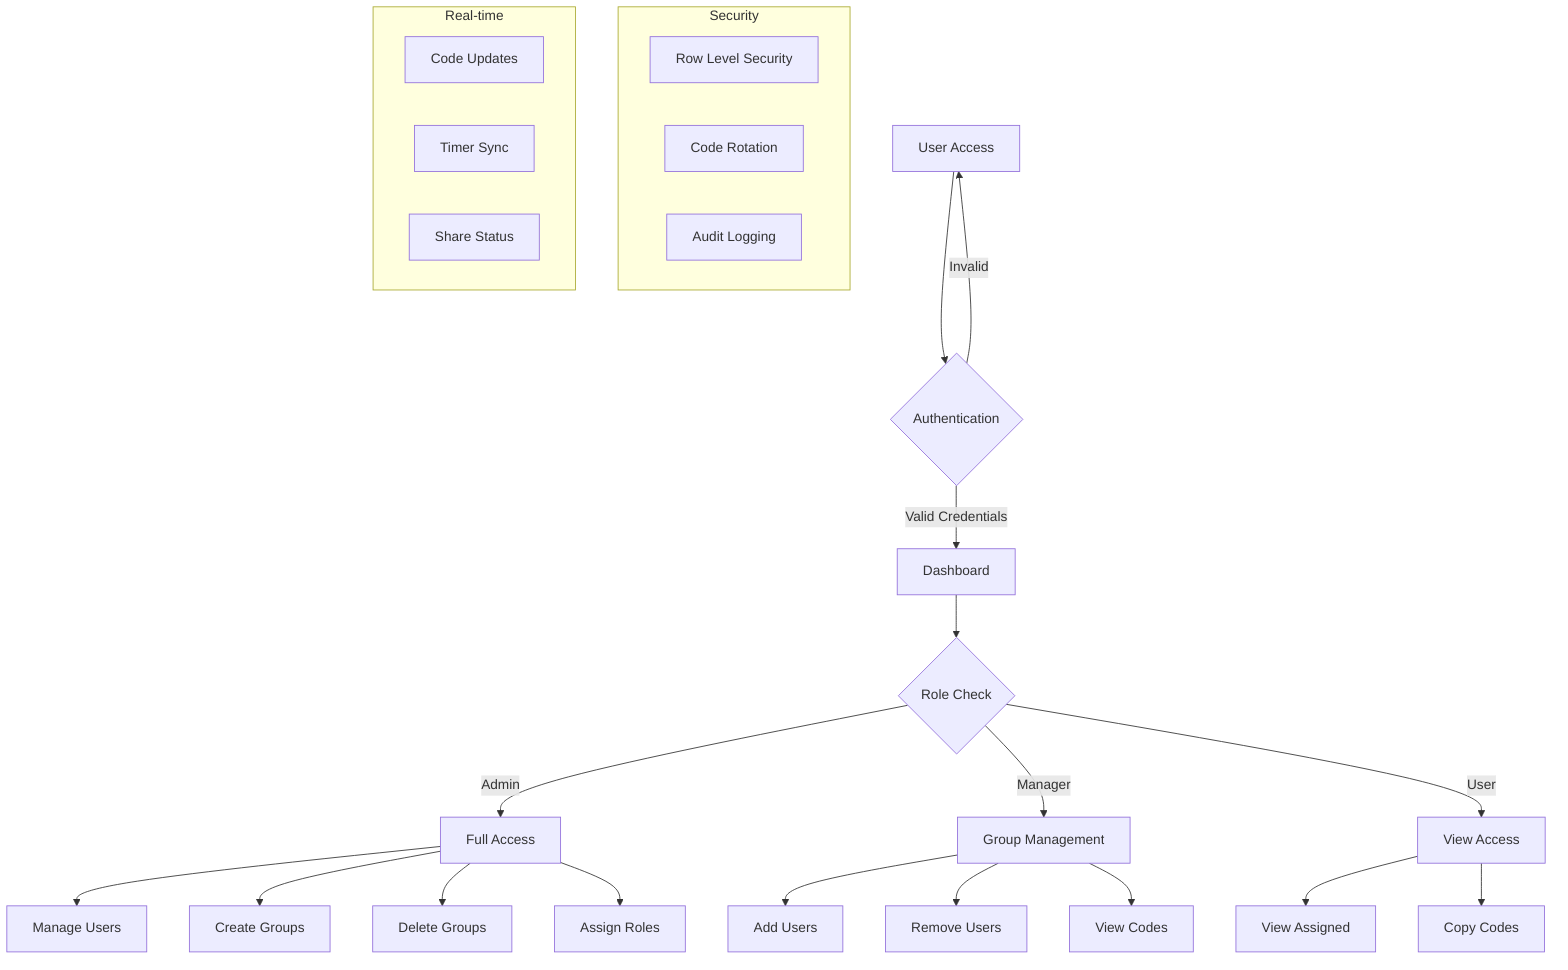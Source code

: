 graph TD
    A[User Access] --> B{Authentication}
    B -->|Valid Credentials| C[Dashboard]
    B -->|Invalid| A

    C --> D{Role Check}
    D -->|Admin| E[Full Access]
    D -->|Manager| F[Group Management]
    D -->|User| G[View Access]

    E --> H[Manage Users]
    E --> I[Create Groups]
    E --> J[Delete Groups]
    E --> K[Assign Roles]

    F --> L[Add Users]
    F --> M[Remove Users]
    F --> N[View Codes]

    G --> O[View Assigned]
    G --> P[Copy Codes]

    subgraph Security
        Q[Row Level Security]
        R[Code Rotation]
        S[Audit Logging]
    end

    subgraph Real-time
        T[Code Updates]
        U[Timer Sync]
        V[Share Status]
    end